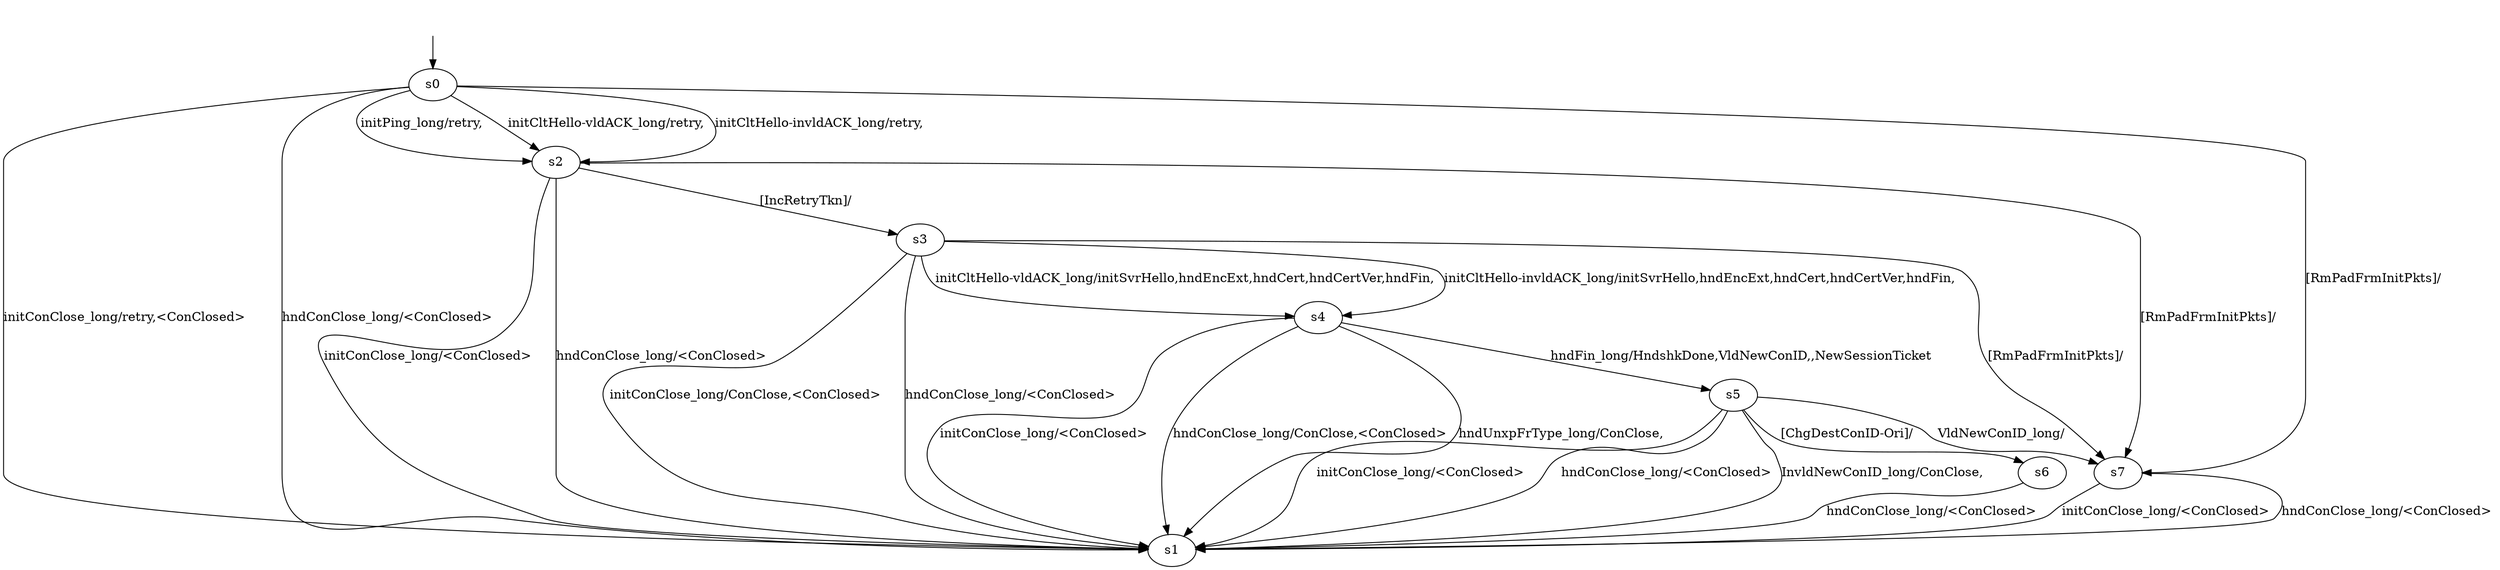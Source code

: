 digraph "../results/msquicModels/msquic-BWR-BWR-l-0/learnedModel" {
s0 [label=s0];
s1 [label=s1];
s2 [label=s2];
s3 [label=s3];
s4 [label=s4];
s5 [label=s5];
s6 [label=s6];
s7 [label=s7];
s0 -> s2  [label="initPing_long/retry, "];
s0 -> s1  [label="initConClose_long/retry,<ConClosed> "];
s0 -> s2  [label="initCltHello-vldACK_long/retry, "];
s0 -> s2  [label="initCltHello-invldACK_long/retry, "];
s0 -> s1  [label="hndConClose_long/<ConClosed> "];
s0 -> s7  [label="[RmPadFrmInitPkts]/ "];
s2 -> s1  [label="initConClose_long/<ConClosed> "];
s2 -> s1  [label="hndConClose_long/<ConClosed> "];
s2 -> s7  [label="[RmPadFrmInitPkts]/ "];
s2 -> s3  [label="[IncRetryTkn]/ "];
s3 -> s1  [label="initConClose_long/ConClose,<ConClosed> "];
s3 -> s4  [label="initCltHello-vldACK_long/initSvrHello,hndEncExt,hndCert,hndCertVer,hndFin, "];
s3 -> s4  [label="initCltHello-invldACK_long/initSvrHello,hndEncExt,hndCert,hndCertVer,hndFin, "];
s3 -> s1  [label="hndConClose_long/<ConClosed> "];
s3 -> s7  [label="[RmPadFrmInitPkts]/ "];
s4 -> s1  [label="initConClose_long/<ConClosed> "];
s4 -> s5  [label="hndFin_long/HndshkDone,VldNewConID,,NewSessionTicket "];
s4 -> s1  [label="hndConClose_long/ConClose,<ConClosed> "];
s4 -> s1  [label="hndUnxpFrType_long/ConClose, "];
s5 -> s1  [label="initConClose_long/<ConClosed> "];
s5 -> s1  [label="hndConClose_long/<ConClosed> "];
s5 -> s7  [label="VldNewConID_long/ "];
s5 -> s1  [label="InvldNewConID_long/ConClose, "];
s5 -> s6  [label="[ChgDestConID-Ori]/ "];
s6 -> s1  [label="hndConClose_long/<ConClosed> "];
s7 -> s1  [label="initConClose_long/<ConClosed> "];
s7 -> s1  [label="hndConClose_long/<ConClosed> "];
__start0 [label="", shape=none];
__start0 -> s0  [label=""];
}
